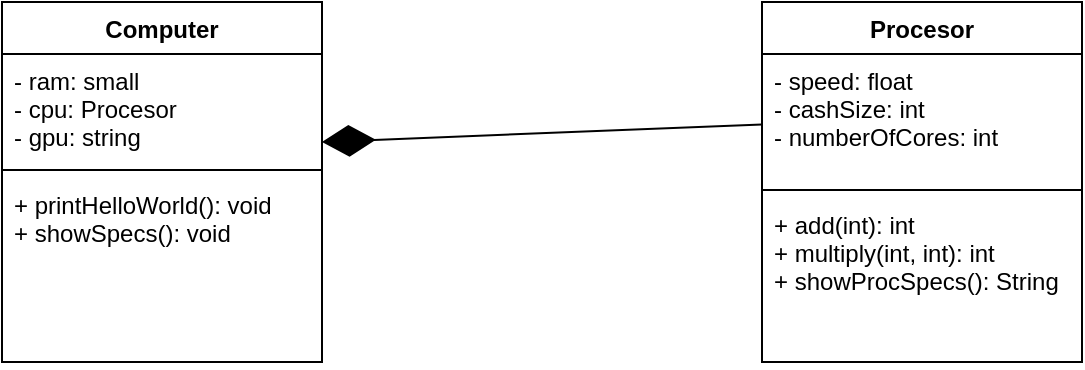 <mxfile version="15.8.3" type="github">
  <diagram id="0nlqQP0MJAXhbqn_m-g9" name="Page-1">
    <mxGraphModel dx="1422" dy="794" grid="1" gridSize="10" guides="1" tooltips="1" connect="1" arrows="1" fold="1" page="1" pageScale="1" pageWidth="827" pageHeight="1169" math="0" shadow="0">
      <root>
        <mxCell id="0" />
        <mxCell id="1" parent="0" />
        <mxCell id="sBfbw9Vd1lmHlVCLz8KO-1" value="Computer" style="swimlane;fontStyle=1;align=center;verticalAlign=top;childLayout=stackLayout;horizontal=1;startSize=26;horizontalStack=0;resizeParent=1;resizeParentMax=0;resizeLast=0;collapsible=1;marginBottom=0;" vertex="1" parent="1">
          <mxGeometry x="90" y="60" width="160" height="180" as="geometry" />
        </mxCell>
        <mxCell id="sBfbw9Vd1lmHlVCLz8KO-2" value="- ram: small&#xa;- cpu: Procesor&#xa;- gpu: string" style="text;strokeColor=none;fillColor=none;align=left;verticalAlign=top;spacingLeft=4;spacingRight=4;overflow=hidden;rotatable=0;points=[[0,0.5],[1,0.5]];portConstraint=eastwest;" vertex="1" parent="sBfbw9Vd1lmHlVCLz8KO-1">
          <mxGeometry y="26" width="160" height="54" as="geometry" />
        </mxCell>
        <mxCell id="sBfbw9Vd1lmHlVCLz8KO-3" value="" style="line;strokeWidth=1;fillColor=none;align=left;verticalAlign=middle;spacingTop=-1;spacingLeft=3;spacingRight=3;rotatable=0;labelPosition=right;points=[];portConstraint=eastwest;" vertex="1" parent="sBfbw9Vd1lmHlVCLz8KO-1">
          <mxGeometry y="80" width="160" height="8" as="geometry" />
        </mxCell>
        <mxCell id="sBfbw9Vd1lmHlVCLz8KO-4" value="+ printHelloWorld(): void&#xa;+ showSpecs(): void" style="text;strokeColor=none;fillColor=none;align=left;verticalAlign=top;spacingLeft=4;spacingRight=4;overflow=hidden;rotatable=0;points=[[0,0.5],[1,0.5]];portConstraint=eastwest;" vertex="1" parent="sBfbw9Vd1lmHlVCLz8KO-1">
          <mxGeometry y="88" width="160" height="92" as="geometry" />
        </mxCell>
        <mxCell id="sBfbw9Vd1lmHlVCLz8KO-5" value="Procesor" style="swimlane;fontStyle=1;align=center;verticalAlign=top;childLayout=stackLayout;horizontal=1;startSize=26;horizontalStack=0;resizeParent=1;resizeParentMax=0;resizeLast=0;collapsible=1;marginBottom=0;" vertex="1" parent="1">
          <mxGeometry x="470" y="60" width="160" height="180" as="geometry" />
        </mxCell>
        <mxCell id="sBfbw9Vd1lmHlVCLz8KO-6" value="- speed: float&#xa;- cashSize: int&#xa;- numberOfCores: int" style="text;strokeColor=none;fillColor=none;align=left;verticalAlign=top;spacingLeft=4;spacingRight=4;overflow=hidden;rotatable=0;points=[[0,0.5],[1,0.5]];portConstraint=eastwest;" vertex="1" parent="sBfbw9Vd1lmHlVCLz8KO-5">
          <mxGeometry y="26" width="160" height="64" as="geometry" />
        </mxCell>
        <mxCell id="sBfbw9Vd1lmHlVCLz8KO-7" value="" style="line;strokeWidth=1;fillColor=none;align=left;verticalAlign=middle;spacingTop=-1;spacingLeft=3;spacingRight=3;rotatable=0;labelPosition=right;points=[];portConstraint=eastwest;" vertex="1" parent="sBfbw9Vd1lmHlVCLz8KO-5">
          <mxGeometry y="90" width="160" height="8" as="geometry" />
        </mxCell>
        <mxCell id="sBfbw9Vd1lmHlVCLz8KO-8" value="+ add(int): int&#xa;+ multiply(int, int): int&#xa;+ showProcSpecs(): String" style="text;strokeColor=none;fillColor=none;align=left;verticalAlign=top;spacingLeft=4;spacingRight=4;overflow=hidden;rotatable=0;points=[[0,0.5],[1,0.5]];portConstraint=eastwest;" vertex="1" parent="sBfbw9Vd1lmHlVCLz8KO-5">
          <mxGeometry y="98" width="160" height="82" as="geometry" />
        </mxCell>
        <mxCell id="sBfbw9Vd1lmHlVCLz8KO-9" value="" style="endArrow=diamondThin;endFill=1;endSize=24;html=1;rounded=0;" edge="1" parent="1" source="sBfbw9Vd1lmHlVCLz8KO-6">
          <mxGeometry width="160" relative="1" as="geometry">
            <mxPoint x="470" y="130" as="sourcePoint" />
            <mxPoint x="250" y="130" as="targetPoint" />
          </mxGeometry>
        </mxCell>
      </root>
    </mxGraphModel>
  </diagram>
</mxfile>
